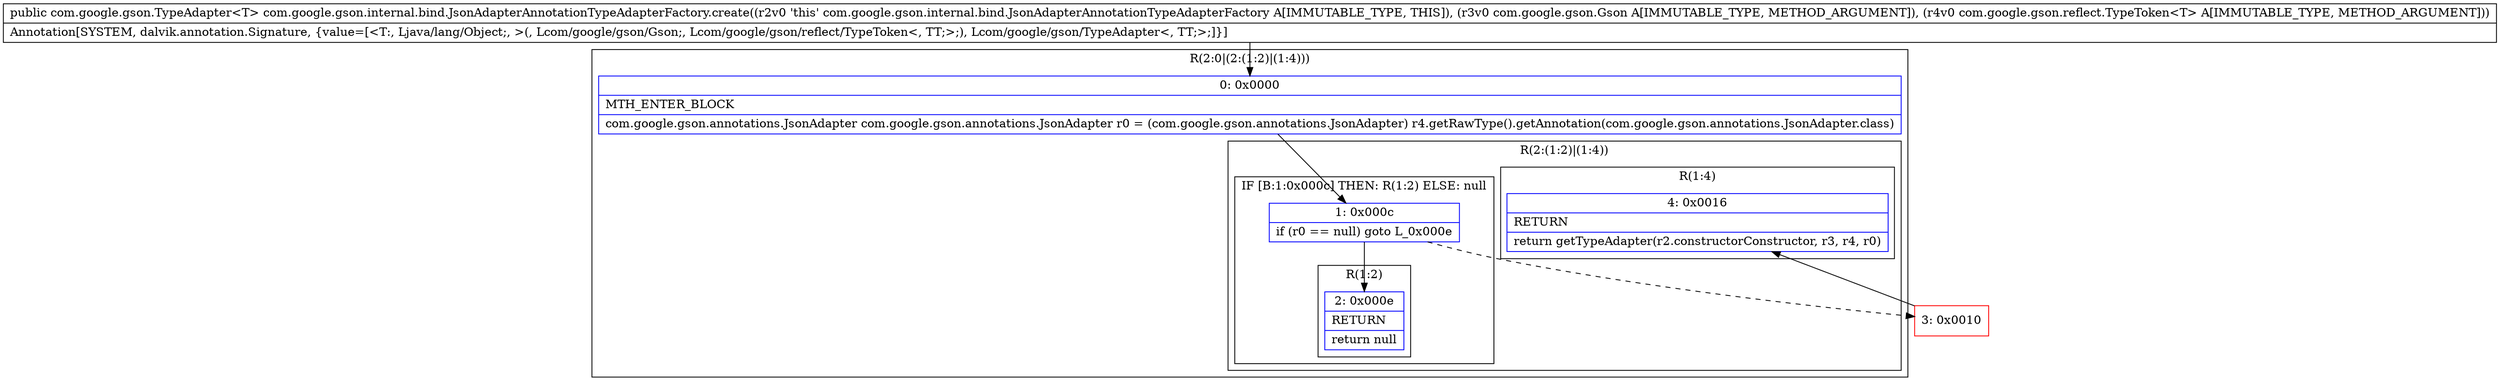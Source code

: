 digraph "CFG forcom.google.gson.internal.bind.JsonAdapterAnnotationTypeAdapterFactory.create(Lcom\/google\/gson\/Gson;Lcom\/google\/gson\/reflect\/TypeToken;)Lcom\/google\/gson\/TypeAdapter;" {
subgraph cluster_Region_712003686 {
label = "R(2:0|(2:(1:2)|(1:4)))";
node [shape=record,color=blue];
Node_0 [shape=record,label="{0\:\ 0x0000|MTH_ENTER_BLOCK\l|com.google.gson.annotations.JsonAdapter com.google.gson.annotations.JsonAdapter r0 = (com.google.gson.annotations.JsonAdapter) r4.getRawType().getAnnotation(com.google.gson.annotations.JsonAdapter.class)\l}"];
subgraph cluster_Region_1844147818 {
label = "R(2:(1:2)|(1:4))";
node [shape=record,color=blue];
subgraph cluster_IfRegion_955965540 {
label = "IF [B:1:0x000c] THEN: R(1:2) ELSE: null";
node [shape=record,color=blue];
Node_1 [shape=record,label="{1\:\ 0x000c|if (r0 == null) goto L_0x000e\l}"];
subgraph cluster_Region_1425524113 {
label = "R(1:2)";
node [shape=record,color=blue];
Node_2 [shape=record,label="{2\:\ 0x000e|RETURN\l|return null\l}"];
}
}
subgraph cluster_Region_1062842099 {
label = "R(1:4)";
node [shape=record,color=blue];
Node_4 [shape=record,label="{4\:\ 0x0016|RETURN\l|return getTypeAdapter(r2.constructorConstructor, r3, r4, r0)\l}"];
}
}
}
Node_3 [shape=record,color=red,label="{3\:\ 0x0010}"];
MethodNode[shape=record,label="{public com.google.gson.TypeAdapter\<T\> com.google.gson.internal.bind.JsonAdapterAnnotationTypeAdapterFactory.create((r2v0 'this' com.google.gson.internal.bind.JsonAdapterAnnotationTypeAdapterFactory A[IMMUTABLE_TYPE, THIS]), (r3v0 com.google.gson.Gson A[IMMUTABLE_TYPE, METHOD_ARGUMENT]), (r4v0 com.google.gson.reflect.TypeToken\<T\> A[IMMUTABLE_TYPE, METHOD_ARGUMENT]))  | Annotation[SYSTEM, dalvik.annotation.Signature, \{value=[\<T:, Ljava\/lang\/Object;, \>(, Lcom\/google\/gson\/Gson;, Lcom\/google\/gson\/reflect\/TypeToken\<, TT;\>;), Lcom\/google\/gson\/TypeAdapter\<, TT;\>;]\}]\l}"];
MethodNode -> Node_0;
Node_0 -> Node_1;
Node_1 -> Node_2;
Node_1 -> Node_3[style=dashed];
Node_3 -> Node_4;
}

